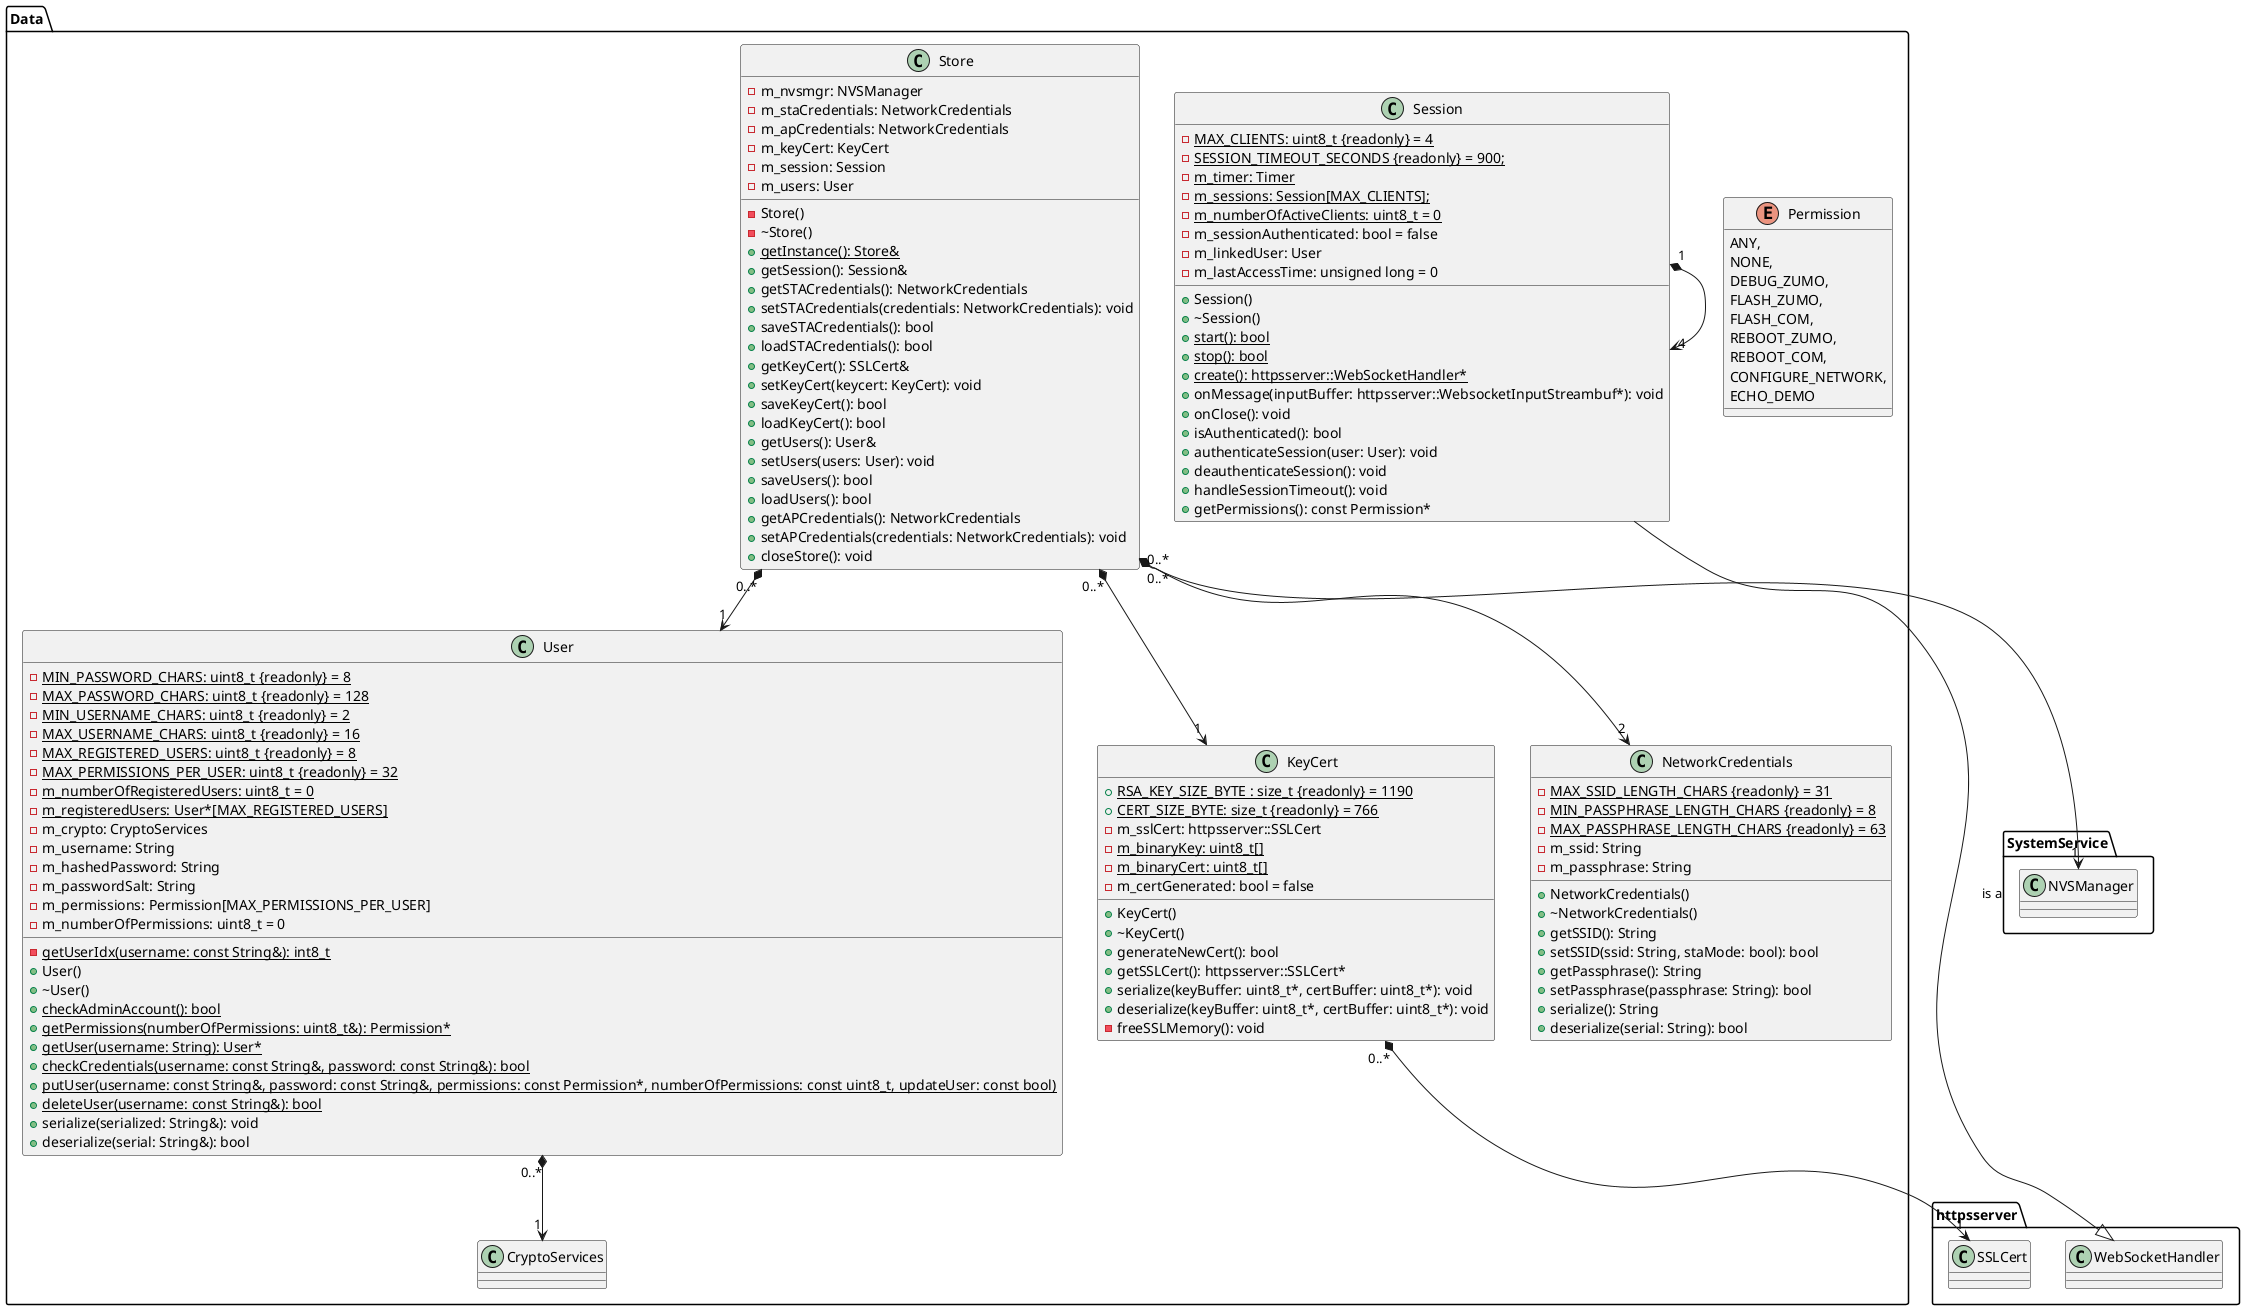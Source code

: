 @startuml
package SystemService
{
    class NVSManager
    {
    }
}

package httpsserver
{
    class SSLCert
    class WebSocketHandler
}

package Data
{
    class NetworkCredentials
    {
        - {static} MAX_SSID_LENGTH_CHARS {readonly} = 31
        - {static} MIN_PASSPHRASE_LENGTH_CHARS {readonly} = 8
        - {static} MAX_PASSPHRASE_LENGTH_CHARS {readonly} = 63
        - m_ssid: String
        - m_passphrase: String

        + NetworkCredentials()
        + ~NetworkCredentials()
        + getSSID(): String
        + setSSID(ssid: String, staMode: bool): bool
        + getPassphrase(): String
        + setPassphrase(passphrase: String): bool
        + serialize(): String
        + deserialize(serial: String): bool
    }

    class KeyCert
    {
        + {static} RSA_KEY_SIZE_BYTE : size_t {readonly} = 1190
        + {static} CERT_SIZE_BYTE: size_t {readonly} = 766
        - m_sslCert: httpsserver::SSLCert
        - {static} m_binaryKey: uint8_t[]
        - {static} m_binaryCert: uint8_t[]
        - m_certGenerated: bool = false
        + KeyCert()
        + ~KeyCert()
        + generateNewCert(): bool
        + getSSLCert(): httpsserver::SSLCert*
        + serialize(keyBuffer: uint8_t*, certBuffer: uint8_t*): void
        + deserialize(keyBuffer: uint8_t*, certBuffer: uint8_t*): void
        - freeSSLMemory(): void
    }
    KeyCert "0..*" *--> "1" SSLCert

    enum Permission
    {
        ANY,
        NONE,
        DEBUG_ZUMO,
        FLASH_ZUMO,
        FLASH_COM,
        REBOOT_ZUMO,
        REBOOT_COM,
        CONFIGURE_NETWORK,
        ECHO_DEMO
    }

    class User
    {
        - {static} MIN_PASSWORD_CHARS: uint8_t {readonly} = 8
        - {static} MAX_PASSWORD_CHARS: uint8_t {readonly} = 128
        - {static} MIN_USERNAME_CHARS: uint8_t {readonly} = 2
        - {static} MAX_USERNAME_CHARS: uint8_t {readonly} = 16
        - {static} MAX_REGISTERED_USERS: uint8_t {readonly} = 8
        - {static} MAX_PERMISSIONS_PER_USER: uint8_t {readonly} = 32
        - {static} m_numberOfRegisteredUsers: uint8_t = 0
        - {static} m_registeredUsers: User*[MAX_REGISTERED_USERS]
        - m_crypto: CryptoServices
        - m_username: String
        - m_hashedPassword: String
        - m_passwordSalt: String
        - m_permissions: Permission[MAX_PERMISSIONS_PER_USER]
        - m_numberOfPermissions: uint8_t = 0
        - {static} getUserIdx(username: const String&): int8_t
        + User()
        + ~User()
        + {static} checkAdminAccount(): bool
        + {static} getPermissions(numberOfPermissions: uint8_t&): Permission*
        + {static} getUser(username: String): User*
        + {static} checkCredentials(username: const String&, password: const String&): bool
        + {static} putUser(username: const String&, password: const String&, permissions: const Permission*, numberOfPermissions: const uint8_t, updateUser: const bool)
        + {static} deleteUser(username: const String&): bool
        + serialize(serialized: String&): void
        + deserialize(serial: String&): bool
    }
    User "0..*" *--> "1" CryptoServices

    class Session
    {
        - {static} MAX_CLIENTS: uint8_t {readonly} = 4
        - {static} SESSION_TIMEOUT_SECONDS {readonly} = 900;
        - {static} m_timer: Timer
        - {static} m_sessions: Session[MAX_CLIENTS];
        - {static} m_numberOfActiveClients: uint8_t = 0
        - m_sessionAuthenticated: bool = false
        - m_linkedUser: User
        - m_lastAccessTime: unsigned long = 0
        + Session()
        + ~Session()
        + {static} start(): bool
        + {static} stop(): bool
        + {static} create(): httpsserver::WebSocketHandler*
        + onMessage(inputBuffer: httpsserver::WebsocketInputStreambuf*): void
        + onClose(): void
        + isAuthenticated(): bool 
        + authenticateSession(user: User): void
        + deauthenticateSession(): void
        + handleSessionTimeout(): void
        + getPermissions(): const Permission*
    }
    Session "1" *--> "4" Session
    WebSocketHandler <|-down- Session : is a

    class Store
    {
        - m_nvsmgr: NVSManager
        - m_staCredentials: NetworkCredentials
        - m_apCredentials: NetworkCredentials
        - m_keyCert: KeyCert
        - m_session: Session
        - m_users: User

        - Store()
        - ~Store()
        {static} + getInstance(): Store&
        + getSession(): Session&
        + getSTACredentials(): NetworkCredentials
        + setSTACredentials(credentials: NetworkCredentials): void
        + saveSTACredentials(): bool
        + loadSTACredentials(): bool
        + getKeyCert(): SSLCert&
        + setKeyCert(keycert: KeyCert): void
        + saveKeyCert(): bool
        + loadKeyCert(): bool
        + getUsers(): User&
        + setUsers(users: User): void
        + saveUsers(): bool
        + loadUsers(): bool
        + getAPCredentials(): NetworkCredentials
        + setAPCredentials(credentials: NetworkCredentials): void
        + closeStore(): void
    }
    Store "0..*" *--> "1" NVSManager
    Store "0..*" *--> "2" NetworkCredentials
    Store "0..*" *--> "1" KeyCert
    Store "0..*" *--> "1" User
}
@enduml
